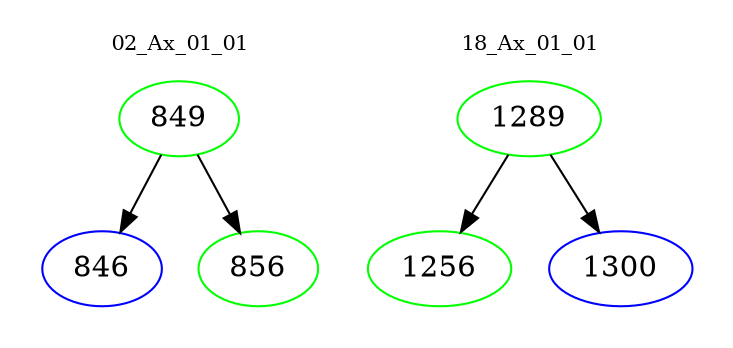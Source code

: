 digraph{
subgraph cluster_0 {
color = white
label = "02_Ax_01_01";
fontsize=10;
T0_849 [label="849", color="green"]
T0_849 -> T0_846 [color="black"]
T0_846 [label="846", color="blue"]
T0_849 -> T0_856 [color="black"]
T0_856 [label="856", color="green"]
}
subgraph cluster_1 {
color = white
label = "18_Ax_01_01";
fontsize=10;
T1_1289 [label="1289", color="green"]
T1_1289 -> T1_1256 [color="black"]
T1_1256 [label="1256", color="green"]
T1_1289 -> T1_1300 [color="black"]
T1_1300 [label="1300", color="blue"]
}
}
